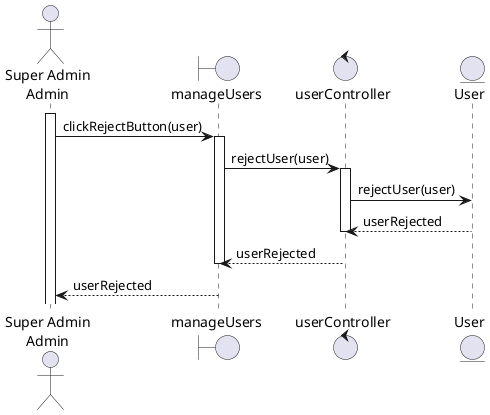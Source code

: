 @startuml reject_user_role_sequence_diagram

actor "Super Admin\nAdmin" as u
boundary manageUsers as v
control userController as c
entity User as m
activate u
u -> v : clickRejectButton(user)
activate v
v -> c :rejectUser(user)
activate c
c -> m :rejectUser(user)
deactivate m
m --> c: userRejected
deactivate c
c --> v: userRejected
deactivate v
v --> u: userRejected

@enduml